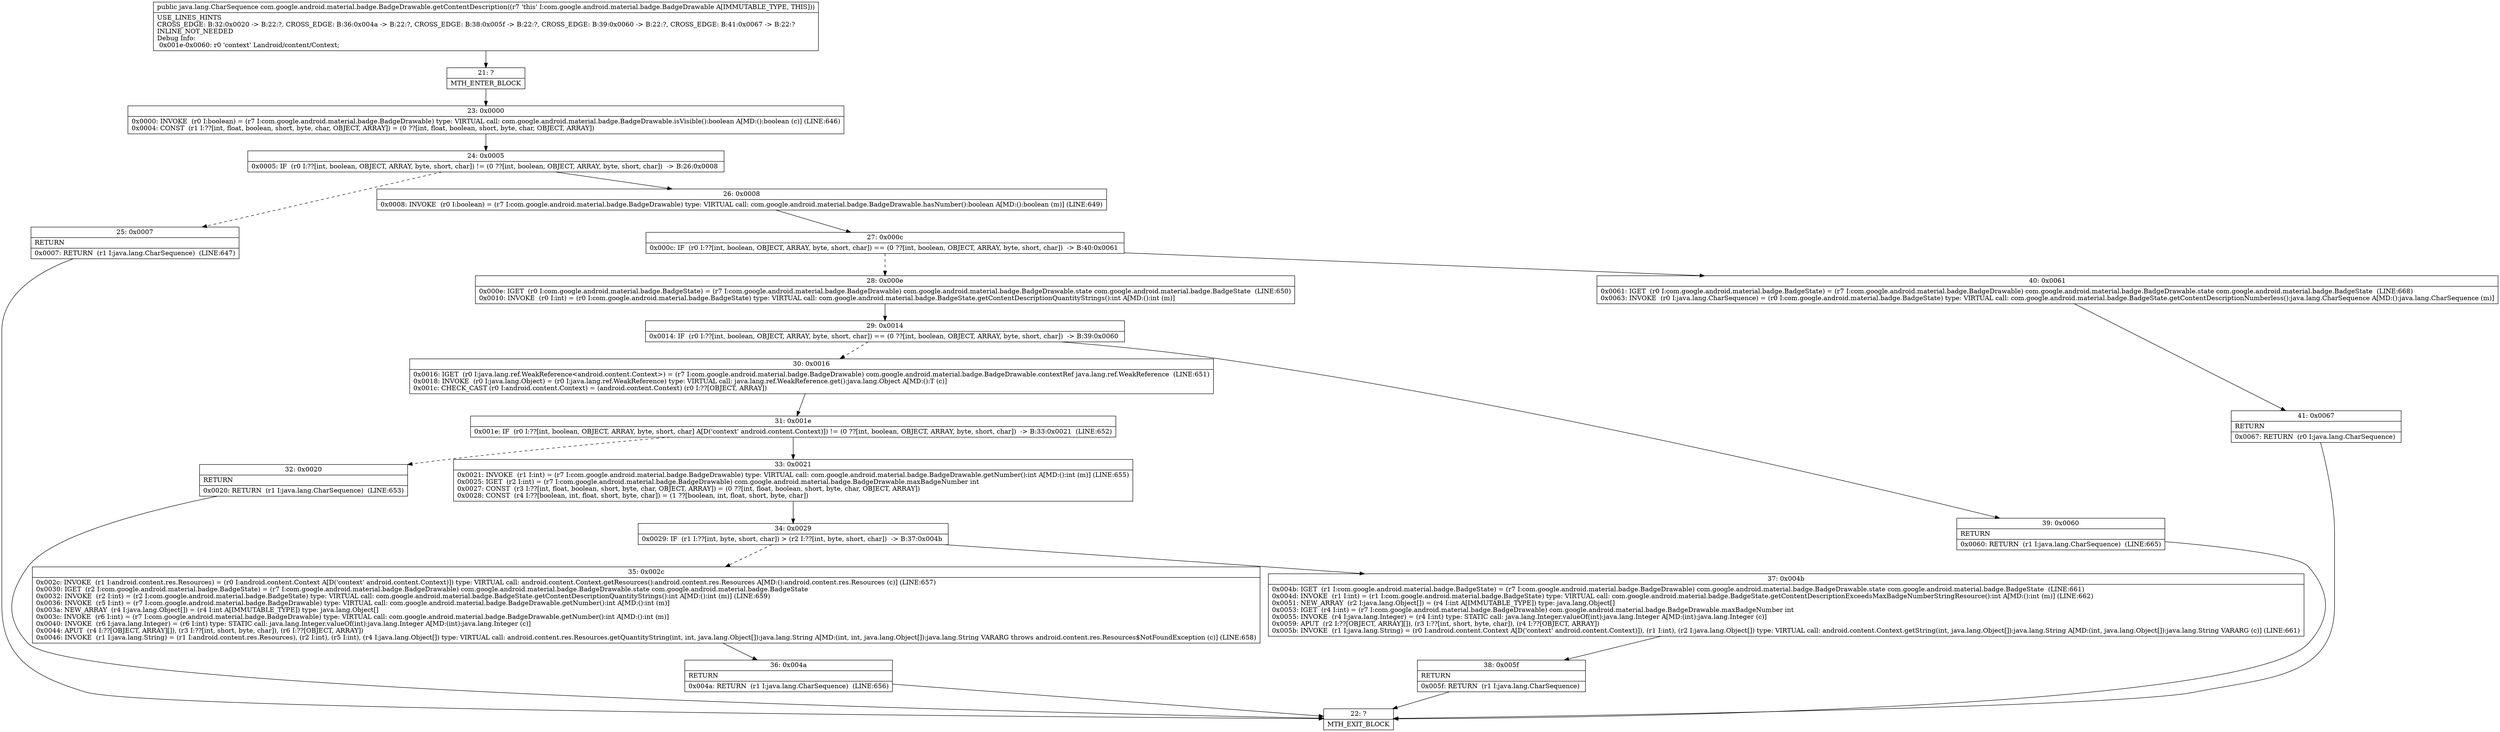 digraph "CFG forcom.google.android.material.badge.BadgeDrawable.getContentDescription()Ljava\/lang\/CharSequence;" {
Node_21 [shape=record,label="{21\:\ ?|MTH_ENTER_BLOCK\l}"];
Node_23 [shape=record,label="{23\:\ 0x0000|0x0000: INVOKE  (r0 I:boolean) = (r7 I:com.google.android.material.badge.BadgeDrawable) type: VIRTUAL call: com.google.android.material.badge.BadgeDrawable.isVisible():boolean A[MD:():boolean (c)] (LINE:646)\l0x0004: CONST  (r1 I:??[int, float, boolean, short, byte, char, OBJECT, ARRAY]) = (0 ??[int, float, boolean, short, byte, char, OBJECT, ARRAY]) \l}"];
Node_24 [shape=record,label="{24\:\ 0x0005|0x0005: IF  (r0 I:??[int, boolean, OBJECT, ARRAY, byte, short, char]) != (0 ??[int, boolean, OBJECT, ARRAY, byte, short, char])  \-\> B:26:0x0008 \l}"];
Node_25 [shape=record,label="{25\:\ 0x0007|RETURN\l|0x0007: RETURN  (r1 I:java.lang.CharSequence)  (LINE:647)\l}"];
Node_22 [shape=record,label="{22\:\ ?|MTH_EXIT_BLOCK\l}"];
Node_26 [shape=record,label="{26\:\ 0x0008|0x0008: INVOKE  (r0 I:boolean) = (r7 I:com.google.android.material.badge.BadgeDrawable) type: VIRTUAL call: com.google.android.material.badge.BadgeDrawable.hasNumber():boolean A[MD:():boolean (m)] (LINE:649)\l}"];
Node_27 [shape=record,label="{27\:\ 0x000c|0x000c: IF  (r0 I:??[int, boolean, OBJECT, ARRAY, byte, short, char]) == (0 ??[int, boolean, OBJECT, ARRAY, byte, short, char])  \-\> B:40:0x0061 \l}"];
Node_28 [shape=record,label="{28\:\ 0x000e|0x000e: IGET  (r0 I:com.google.android.material.badge.BadgeState) = (r7 I:com.google.android.material.badge.BadgeDrawable) com.google.android.material.badge.BadgeDrawable.state com.google.android.material.badge.BadgeState  (LINE:650)\l0x0010: INVOKE  (r0 I:int) = (r0 I:com.google.android.material.badge.BadgeState) type: VIRTUAL call: com.google.android.material.badge.BadgeState.getContentDescriptionQuantityStrings():int A[MD:():int (m)]\l}"];
Node_29 [shape=record,label="{29\:\ 0x0014|0x0014: IF  (r0 I:??[int, boolean, OBJECT, ARRAY, byte, short, char]) == (0 ??[int, boolean, OBJECT, ARRAY, byte, short, char])  \-\> B:39:0x0060 \l}"];
Node_30 [shape=record,label="{30\:\ 0x0016|0x0016: IGET  (r0 I:java.lang.ref.WeakReference\<android.content.Context\>) = (r7 I:com.google.android.material.badge.BadgeDrawable) com.google.android.material.badge.BadgeDrawable.contextRef java.lang.ref.WeakReference  (LINE:651)\l0x0018: INVOKE  (r0 I:java.lang.Object) = (r0 I:java.lang.ref.WeakReference) type: VIRTUAL call: java.lang.ref.WeakReference.get():java.lang.Object A[MD:():T (c)]\l0x001c: CHECK_CAST (r0 I:android.content.Context) = (android.content.Context) (r0 I:??[OBJECT, ARRAY]) \l}"];
Node_31 [shape=record,label="{31\:\ 0x001e|0x001e: IF  (r0 I:??[int, boolean, OBJECT, ARRAY, byte, short, char] A[D('context' android.content.Context)]) != (0 ??[int, boolean, OBJECT, ARRAY, byte, short, char])  \-\> B:33:0x0021  (LINE:652)\l}"];
Node_32 [shape=record,label="{32\:\ 0x0020|RETURN\l|0x0020: RETURN  (r1 I:java.lang.CharSequence)  (LINE:653)\l}"];
Node_33 [shape=record,label="{33\:\ 0x0021|0x0021: INVOKE  (r1 I:int) = (r7 I:com.google.android.material.badge.BadgeDrawable) type: VIRTUAL call: com.google.android.material.badge.BadgeDrawable.getNumber():int A[MD:():int (m)] (LINE:655)\l0x0025: IGET  (r2 I:int) = (r7 I:com.google.android.material.badge.BadgeDrawable) com.google.android.material.badge.BadgeDrawable.maxBadgeNumber int \l0x0027: CONST  (r3 I:??[int, float, boolean, short, byte, char, OBJECT, ARRAY]) = (0 ??[int, float, boolean, short, byte, char, OBJECT, ARRAY]) \l0x0028: CONST  (r4 I:??[boolean, int, float, short, byte, char]) = (1 ??[boolean, int, float, short, byte, char]) \l}"];
Node_34 [shape=record,label="{34\:\ 0x0029|0x0029: IF  (r1 I:??[int, byte, short, char]) \> (r2 I:??[int, byte, short, char])  \-\> B:37:0x004b \l}"];
Node_35 [shape=record,label="{35\:\ 0x002c|0x002c: INVOKE  (r1 I:android.content.res.Resources) = (r0 I:android.content.Context A[D('context' android.content.Context)]) type: VIRTUAL call: android.content.Context.getResources():android.content.res.Resources A[MD:():android.content.res.Resources (c)] (LINE:657)\l0x0030: IGET  (r2 I:com.google.android.material.badge.BadgeState) = (r7 I:com.google.android.material.badge.BadgeDrawable) com.google.android.material.badge.BadgeDrawable.state com.google.android.material.badge.BadgeState \l0x0032: INVOKE  (r2 I:int) = (r2 I:com.google.android.material.badge.BadgeState) type: VIRTUAL call: com.google.android.material.badge.BadgeState.getContentDescriptionQuantityStrings():int A[MD:():int (m)] (LINE:659)\l0x0036: INVOKE  (r5 I:int) = (r7 I:com.google.android.material.badge.BadgeDrawable) type: VIRTUAL call: com.google.android.material.badge.BadgeDrawable.getNumber():int A[MD:():int (m)]\l0x003a: NEW_ARRAY  (r4 I:java.lang.Object[]) = (r4 I:int A[IMMUTABLE_TYPE]) type: java.lang.Object[] \l0x003c: INVOKE  (r6 I:int) = (r7 I:com.google.android.material.badge.BadgeDrawable) type: VIRTUAL call: com.google.android.material.badge.BadgeDrawable.getNumber():int A[MD:():int (m)]\l0x0040: INVOKE  (r6 I:java.lang.Integer) = (r6 I:int) type: STATIC call: java.lang.Integer.valueOf(int):java.lang.Integer A[MD:(int):java.lang.Integer (c)]\l0x0044: APUT  (r4 I:??[OBJECT, ARRAY][]), (r3 I:??[int, short, byte, char]), (r6 I:??[OBJECT, ARRAY]) \l0x0046: INVOKE  (r1 I:java.lang.String) = (r1 I:android.content.res.Resources), (r2 I:int), (r5 I:int), (r4 I:java.lang.Object[]) type: VIRTUAL call: android.content.res.Resources.getQuantityString(int, int, java.lang.Object[]):java.lang.String A[MD:(int, int, java.lang.Object[]):java.lang.String VARARG throws android.content.res.Resources$NotFoundException (c)] (LINE:658)\l}"];
Node_36 [shape=record,label="{36\:\ 0x004a|RETURN\l|0x004a: RETURN  (r1 I:java.lang.CharSequence)  (LINE:656)\l}"];
Node_37 [shape=record,label="{37\:\ 0x004b|0x004b: IGET  (r1 I:com.google.android.material.badge.BadgeState) = (r7 I:com.google.android.material.badge.BadgeDrawable) com.google.android.material.badge.BadgeDrawable.state com.google.android.material.badge.BadgeState  (LINE:661)\l0x004d: INVOKE  (r1 I:int) = (r1 I:com.google.android.material.badge.BadgeState) type: VIRTUAL call: com.google.android.material.badge.BadgeState.getContentDescriptionExceedsMaxBadgeNumberStringResource():int A[MD:():int (m)] (LINE:662)\l0x0051: NEW_ARRAY  (r2 I:java.lang.Object[]) = (r4 I:int A[IMMUTABLE_TYPE]) type: java.lang.Object[] \l0x0053: IGET  (r4 I:int) = (r7 I:com.google.android.material.badge.BadgeDrawable) com.google.android.material.badge.BadgeDrawable.maxBadgeNumber int \l0x0055: INVOKE  (r4 I:java.lang.Integer) = (r4 I:int) type: STATIC call: java.lang.Integer.valueOf(int):java.lang.Integer A[MD:(int):java.lang.Integer (c)]\l0x0059: APUT  (r2 I:??[OBJECT, ARRAY][]), (r3 I:??[int, short, byte, char]), (r4 I:??[OBJECT, ARRAY]) \l0x005b: INVOKE  (r1 I:java.lang.String) = (r0 I:android.content.Context A[D('context' android.content.Context)]), (r1 I:int), (r2 I:java.lang.Object[]) type: VIRTUAL call: android.content.Context.getString(int, java.lang.Object[]):java.lang.String A[MD:(int, java.lang.Object[]):java.lang.String VARARG (c)] (LINE:661)\l}"];
Node_38 [shape=record,label="{38\:\ 0x005f|RETURN\l|0x005f: RETURN  (r1 I:java.lang.CharSequence) \l}"];
Node_39 [shape=record,label="{39\:\ 0x0060|RETURN\l|0x0060: RETURN  (r1 I:java.lang.CharSequence)  (LINE:665)\l}"];
Node_40 [shape=record,label="{40\:\ 0x0061|0x0061: IGET  (r0 I:com.google.android.material.badge.BadgeState) = (r7 I:com.google.android.material.badge.BadgeDrawable) com.google.android.material.badge.BadgeDrawable.state com.google.android.material.badge.BadgeState  (LINE:668)\l0x0063: INVOKE  (r0 I:java.lang.CharSequence) = (r0 I:com.google.android.material.badge.BadgeState) type: VIRTUAL call: com.google.android.material.badge.BadgeState.getContentDescriptionNumberless():java.lang.CharSequence A[MD:():java.lang.CharSequence (m)]\l}"];
Node_41 [shape=record,label="{41\:\ 0x0067|RETURN\l|0x0067: RETURN  (r0 I:java.lang.CharSequence) \l}"];
MethodNode[shape=record,label="{public java.lang.CharSequence com.google.android.material.badge.BadgeDrawable.getContentDescription((r7 'this' I:com.google.android.material.badge.BadgeDrawable A[IMMUTABLE_TYPE, THIS]))  | USE_LINES_HINTS\lCROSS_EDGE: B:32:0x0020 \-\> B:22:?, CROSS_EDGE: B:36:0x004a \-\> B:22:?, CROSS_EDGE: B:38:0x005f \-\> B:22:?, CROSS_EDGE: B:39:0x0060 \-\> B:22:?, CROSS_EDGE: B:41:0x0067 \-\> B:22:?\lINLINE_NOT_NEEDED\lDebug Info:\l  0x001e\-0x0060: r0 'context' Landroid\/content\/Context;\l}"];
MethodNode -> Node_21;Node_21 -> Node_23;
Node_23 -> Node_24;
Node_24 -> Node_25[style=dashed];
Node_24 -> Node_26;
Node_25 -> Node_22;
Node_26 -> Node_27;
Node_27 -> Node_28[style=dashed];
Node_27 -> Node_40;
Node_28 -> Node_29;
Node_29 -> Node_30[style=dashed];
Node_29 -> Node_39;
Node_30 -> Node_31;
Node_31 -> Node_32[style=dashed];
Node_31 -> Node_33;
Node_32 -> Node_22;
Node_33 -> Node_34;
Node_34 -> Node_35[style=dashed];
Node_34 -> Node_37;
Node_35 -> Node_36;
Node_36 -> Node_22;
Node_37 -> Node_38;
Node_38 -> Node_22;
Node_39 -> Node_22;
Node_40 -> Node_41;
Node_41 -> Node_22;
}

